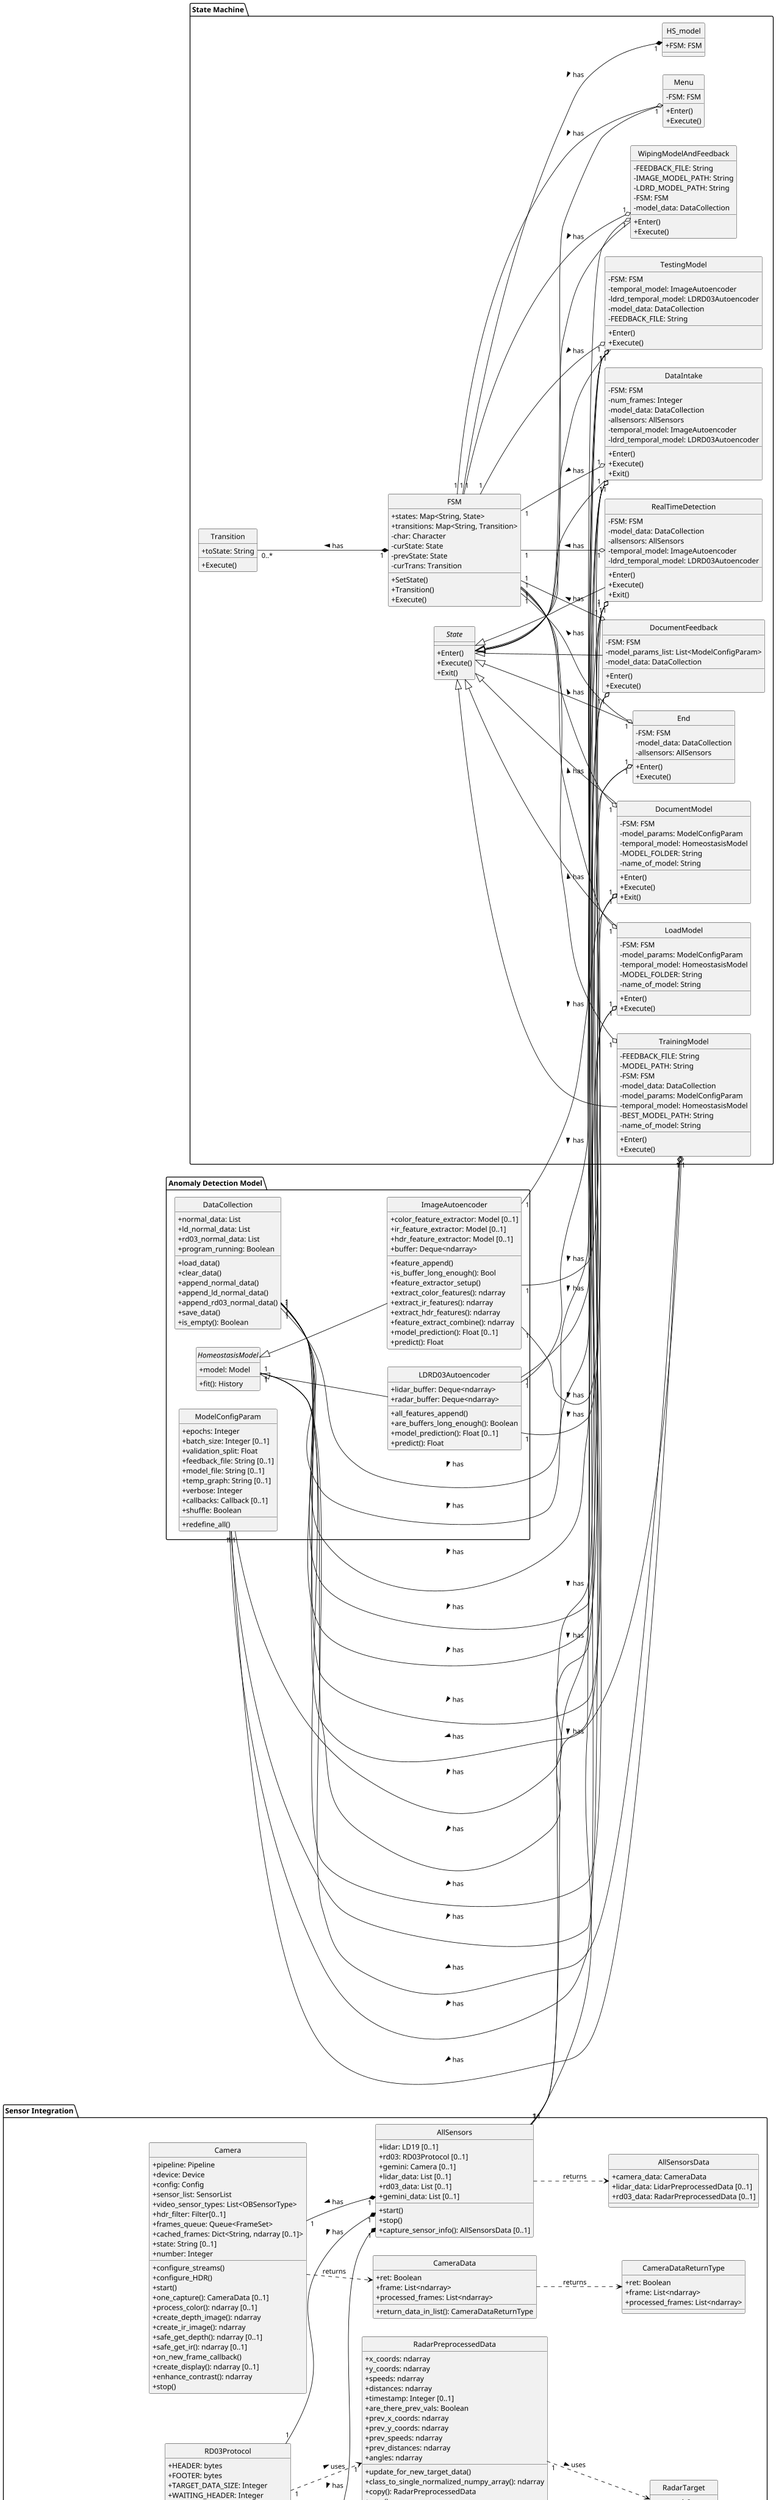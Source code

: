 @startuml

left to right direction
skinparam classAttributeIconSize 0
skinparam classIconSize 0
skinparam useCircleForClasses false
skinparam shadowing false
skinparam classArrowColor Black
skinparam classStyle rectangle
hide circle
scale 0.85


package "Sensor Integration" {

class CameraData {
    +ret: Boolean
    +frame: List<ndarray>
    +processed_frames: List<ndarray>

    +return_data_in_list(): CameraDataReturnType
}

class CameraDataReturnType {
    +ret: Boolean
    +frame: List<ndarray>
    +processed_frames: List<ndarray>
}

class AllSensors {
    +lidar: LD19 [0..1]
    +rd03: RD03Protocol [0..1]
    +gemini: Camera [0..1]
    +lidar_data: List [0..1]
    +rd03_data: List [0..1]
    +gemini_data: List [0..1]

    +start()
    +stop()
    +capture_sensor_info(): AllSensorsData [0..1]
}

class AllSensorsData {
    +camera_data: CameraData
    +lidar_data: LidarPreprocessedData [0..1]
    +rd03_data: RadarPreprocessedData [0..1]
}

class Camera{
    +pipeline: Pipeline
    +device: Device
    +config: Config
    +sensor_list: SensorList
    +video_sensor_types: List<OBSensorType>
    +hdr_filter: Filter[0..1]
    +frames_queue: Queue<FrameSet>
    +cached_frames: Dict<String, ndarray [0..1]>
    + state: String [0..1]
    + number: Integer

    +configure_streams()
    +configure_HDR()
    +start()
    +one_capture(): CameraData [0..1]
    +process_color(): ndarray [0..1]
    +create_depth_image(): ndarray
    +create_ir_image(): ndarray
    +safe_get_depth(): ndarray [0..1]
    +safe_get_ir(): ndarray [0..1]
    +on_new_frame_callback()
    +create_display(): ndarray [0..1]
    +enhance_contrast(): ndarray
    +stop()
}

class LiDARPreprocessedData {
    +num_data_points: Integer
    +angle_array: Array<Float>
    +distance_array: Array<Float>
    +intensity_array: Array<Float>
    +speed: Float [0..1]
    +timestamp: Float [0..1]
    +are_there_prev_vals: Boolean
    +prev_distance: Array<Float>
    +prev_intensity: Array<Float>

    +circular_median_filter()
    +ema()
    +bin_lidar_data()
    +class_to_single_normalized_numpy_array()
    +dsp_lidar()
    +copy(): LiDARPreprocessedData
    +graph()
}

class LidarIntakeData {
    +angles: List<Float>
    +distances: List<Float>
    +intensities: List<Float>
    +speed_samples: List<Float>
    +start_timestamp: Integer [0..1]
    +end_timestamp: Integer [0..1]

    +append_all_lists()
    +clear_all()
    +copy(): LidarIntakeData
    +calc_mid_timestamp(): Float
    +calc_speed(): Float
}

class LD19 {
    +start()
    +send_scan_calc_speed_and_clear()
    -_reader_thread()
    
}

class RadarPreprocessedData {
    +x_coords: ndarray
    +y_coords: ndarray
    +speeds: ndarray
    +distances: ndarray
    +timestamp: Integer [0..1]
    +are_there_prev_vals: Boolean
    +prev_x_coords: ndarray
    +prev_y_coords: ndarray
    +prev_speeds: ndarray
    +prev_distances: ndarray
    +angles: ndarray

    +update_for_new_target_data()
    +class_to_single_normalized_numpy_array(): ndarray
    +copy(): RadarPreprocessedData
    +ema()
    +coords_to_angles()
}

class RadarTarget {
    +x_coord: Integer
    +y_coord: Integer
    +speed: Integer
    +distance: Integer
}

class RD03Protocol {
    +HEADER: bytes
    +FOOTER: bytes
    +TARGET_DATA_SIZE: Integer
    +WAITING_HEADER: Integer
    +READING_DATA: Integer
    +WAITING_FOOTER: Integer
    +TRACE_LENGTH: Integer

    +start()
    +_decode_raw(): Integer
    +dsp_and_send_scan()
    +_parse_target_data(): RadarTarget
    +_reader_thread()
}

abstract class Sensor {
    +name: String
    +serial: Serial [0..1]
    +baudrate: Integer
    +port: String
    +thread: Thread [0..1]
    +running: Boolean
    +lock: Lock
    +latest_data: Object [0..1]
    +timestamp_data: List<Float>

    
    + start()
    + stop()
    + get_scan(): Object [0..1]
}

}



package "Anomaly Detection Model" {

class DataCollection {
    +normal_data: List
    +ld_normal_data: List
    +rd03_normal_data: List
    +program_running: Boolean

    +load_data()
    +clear_data()
    +append_normal_data()
    +append_ld_normal_data()
    +append_rd03_normal_data()
    +save_data()
    +is_empty(): Boolean
}

class ModelConfigParam {
    +epochs: Integer
    +batch_size: Integer [0..1]
    +validation_split: Float
    +feedback_file: String [0..1]
    +model_file: String [0..1]
    +temp_graph: String [0..1]
    +verbose: Integer
    +callbacks: Callback [0..1]
    +shuffle: Boolean

    +redefine_all()
}

abstract class HomeostasisModel {
    +model: Model
    +fit(): History
}

class LDRD03Autoencoder {
  +lidar_buffer: Deque<ndarray>
  +radar_buffer: Deque<ndarray>
  +all_features_append()
  +are_buffers_long_enough(): Boolean
  +model_prediction(): Float [0..1]
  +predict(): Float
}

class ImageAutoencoder {
  +color_feature_extractor: Model [0..1]
  +ir_feature_extractor: Model [0..1]
  +hdr_feature_extractor: Model [0..1]
  +buffer: Deque<ndarray>
  +feature_append()
  +is_buffer_long_enough(): Bool
  +feature_extractor_setup()
  +extract_color_features(): ndarray
  +extract_ir_features(): ndarray
  +extract_hdr_features(): ndarray
  +feature_extract_combine(): ndarray
  +model_prediction(): Float [0..1]
  +predict(): Float
}

}

package "State Machine" {
    class WipingModelAndFeedback {
        -FEEDBACK_FILE: String
        -IMAGE_MODEL_PATH: String
        -LDRD_MODEL_PATH: String
        -FSM: FSM
        -model_data: DataCollection

        +Enter()
        +Execute()
    }

    
class Transition{
    +toState: String
    +Execute()
}

abstract class State {
    +Enter()
    +Execute()
    +Exit()
}

class FSM {
    +states: Map<String, State>
    +transitions: Map<String, Transition>
    -char: Character
    -curState: State
    -prevState: State
    -curTrans: Transition

    +SetState()
    +Transition()
    +Execute()
}

class HS_model{
    +FSM: FSM
}

class DataIntake {
    - FSM: FSM
    - num_frames: Integer
    - model_data: DataCollection
    - allsensors: AllSensors
    - temporal_model: ImageAutoencoder
    - ldrd_temporal_model: LDRD03Autoencoder

    + Enter()
    + Execute()
    + Exit()
}

class Menu {
  -FSM: FSM

  +Enter()
  +Execute()
}

class TrainingModel {
    -FEEDBACK_FILE: String
    -MODEL_PATH: String
    -FSM: FSM
    -model_data: DataCollection
    -model_params: ModelConfigParam
    -temporal_model: HomeostasisModel
    -BEST_MODEL_PATH: String
    -name_of_model: String

    +Enter()
    +Execute()
}

class LoadModel {
    -FSM: FSM
    -model_params: ModelConfigParam
    -temporal_model: HomeostasisModel
    -MODEL_FOLDER: String
    -name_of_model: String

    +Enter()
    +Execute()
}

class DocumentFeedback {
    -FSM: FSM
    -model_params_list: List<ModelConfigParam>
    -model_data: DataCollection
    +Enter()
    +Execute()
}

class DocumentModel {
    -FSM: FSM
    -model_params: ModelConfigParam
    -temporal_model: HomeostasisModel
    -MODEL_FOLDER: String
    -name_of_model: String
    +Enter()
    +Execute()
    +Exit()
}

class TestingModel {
    -FSM: FSM
    -temporal_model: ImageAutoencoder
    -ldrd_temporal_model: LDRD03Autoencoder
    -model_data: DataCollection
    -FEEDBACK_FILE: String
    +Enter()
    +Execute()
}

class RealTimeDetection {
    -FSM: FSM
    -model_data: DataCollection
    -allsensors: AllSensors
    -temporal_model: ImageAutoencoder
    -ldrd_temporal_model: LDRD03Autoencoder

    +Enter()
    +Execute()
    +Exit()
}

class End {
    -FSM: FSM
    -model_data: DataCollection
    -allsensors: AllSensors

    +Enter()
    +Execute()
}

}


'DataIntake Aggregation
FSM "1" --o "1" DataIntake : has <
DataCollection "1" --o "1" DataIntake : has <
AllSensors "1" --o "1" DataIntake : has <
ImageAutoencoder "1" --o "1" DataIntake : has <
LDRD03Autoencoder "1" --o "1" DataIntake : has <

'WipingModelAndFeedback Aggregation
FSM "1" --o "1" WipingModelAndFeedback : has <
DataCollection "1" --o "1" WipingModelAndFeedback : has <

'Menu Aggregation
FSM "1" --o "1" Menu : has <

'TrainingModel Aggregation
FSM "1" --o "1" TrainingModel : has <
DataCollection "1" --o "1" TrainingModel : has <
ModelConfigParam  "1" --o "1" TrainingModel : has <
HomeostasisModel  "1" --o "1" TrainingModel : has <

'LoadModel Aggregation
FSM "1" --o "1" LoadModel : has <
ModelConfigParam "1" --o "1" LoadModel : has <
HomeostasisModel "1" --o "1" LoadModel : has <

'DocumentFeedback Aggregation
FSM "1" --o "1" DocumentFeedback : has <
ModelConfigParam "1" --o "1" DocumentFeedback : has <
DataCollection "1" --o "1" DocumentFeedback : has <

'DocumentModel Aggregation
FSM "1" --o "1" DocumentModel : has <
ModelConfigParam "1" --o "1" DocumentModel : has <
HomeostasisModel "1" --o "1" DocumentModel : has <

'TestingModel Aggregation
FSM "1" --o "1" TestingModel : has <
ImageAutoencoder "1" --o "1" TestingModel : has <
LDRD03Autoencoder "1" --o "1" TestingModel : has <
DataCollection "1" --o "1" TestingModel : has <

'RealTimeDetection Aggragation
FSM "1" --o "1" RealTimeDetection : has <
DataCollection "1" --o "1" RealTimeDetection : has <
AllSensors "1" --o "1" RealTimeDetection : has <
ImageAutoencoder "1" --o "1" RealTimeDetection : has <
LDRD03Autoencoder "1" --o "1" RealTimeDetection : has <

'End Aggregation
FSM "1" --o "1" End : has <
DataCollection "1" --o "1" End : has <
AllSensors "1" --o "1" End : has <

' Dependencies
CameraData ..> CameraDataReturnType : returns
AllSensors ..> AllSensorsData : returns
Camera ..> CameraData : returns

'AllSensors Composition
Camera "1" --* "1" AllSensors : has <
LD19 "1" --* "1" AllSensors : has <
RD03Protocol "1" --* "1" AllSensors : has <

Transition "0..*" --* "1" FSM : has <
FSM "1" --* "1" HS_model : has <

'Lidar.py dependencies
LiDARPreprocessedData "1" ..> "1" LidarIntakeData : uses >
LD19 "1" ..> "1" LidarIntakeData : uses >
LD19 "1" ..> "1" LiDARPreprocessedData : uses >

'rd03_protocol.py dependencies
RadarPreprocessedData "1" ..> "0..*" RadarTarget : uses >
RD03Protocol "1" ..> "0..*" RadarTarget : uses >
RD03Protocol "1" ..> "1" RadarPreprocessedData : uses >

'Inheritance of HomeostasisModel
together {
  HomeostasisModel <|-- LDRD03Autoencoder
  HomeostasisModel <|-- ImageAutoencoder
}

'Inheritance of Sensor
together {
  Sensor <|-- LD19 
  Sensor <|-- RD03Protocol
}

'Inheritance of State
together {
  State <|-- DataIntake
  State <|-- WipingModelAndFeedback
  State <|-- Menu
  State <|-- TrainingModel
  State <|-- LoadModel
  State <|-- DocumentFeedback
  State <|-- DocumentModel
  State <|-- TestingModel
  State <|-- RealTimeDetection
  State <|-- End
}

@enduml